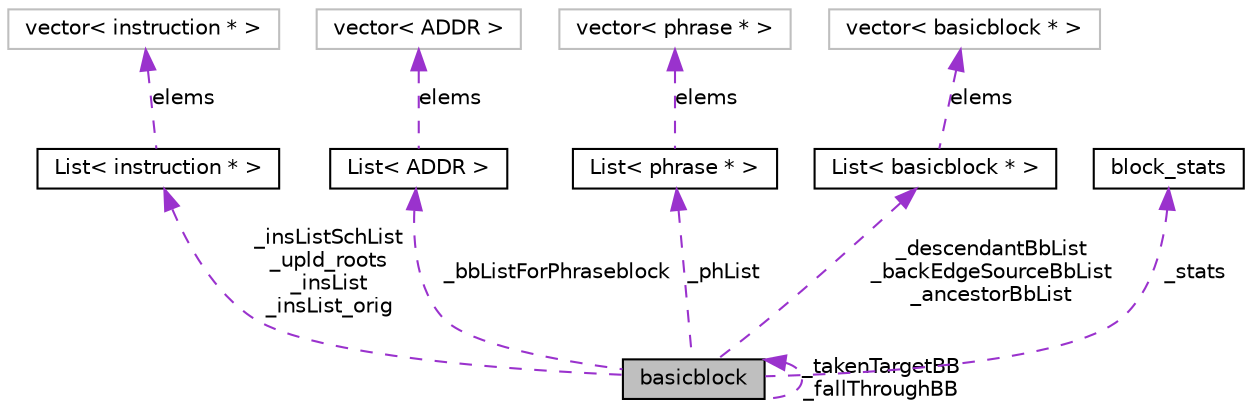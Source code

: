 digraph G
{
  edge [fontname="Helvetica",fontsize="10",labelfontname="Helvetica",labelfontsize="10"];
  node [fontname="Helvetica",fontsize="10",shape=record];
  Node1 [label="basicblock",height=0.2,width=0.4,color="black", fillcolor="grey75", style="filled" fontcolor="black"];
  Node1 -> Node1 [dir=back,color="darkorchid3",fontsize="10",style="dashed",label="_takenTargetBB\n_fallThroughBB"];
  Node2 -> Node1 [dir=back,color="darkorchid3",fontsize="10",style="dashed",label="_insListSchList\n_upld_roots\n_insList\n_insList_orig"];
  Node2 [label="List\< instruction * \>",height=0.2,width=0.4,color="black", fillcolor="white", style="filled",URL="$classList.html"];
  Node3 -> Node2 [dir=back,color="darkorchid3",fontsize="10",style="dashed",label="elems"];
  Node3 [label="vector\< instruction * \>",height=0.2,width=0.4,color="grey75", fillcolor="white", style="filled"];
  Node4 -> Node1 [dir=back,color="darkorchid3",fontsize="10",style="dashed",label="_bbListForPhraseblock"];
  Node4 [label="List\< ADDR \>",height=0.2,width=0.4,color="black", fillcolor="white", style="filled",URL="$classList.html"];
  Node5 -> Node4 [dir=back,color="darkorchid3",fontsize="10",style="dashed",label="elems"];
  Node5 [label="vector\< ADDR \>",height=0.2,width=0.4,color="grey75", fillcolor="white", style="filled"];
  Node6 -> Node1 [dir=back,color="darkorchid3",fontsize="10",style="dashed",label="_phList"];
  Node6 [label="List\< phrase * \>",height=0.2,width=0.4,color="black", fillcolor="white", style="filled",URL="$classList.html"];
  Node7 -> Node6 [dir=back,color="darkorchid3",fontsize="10",style="dashed",label="elems"];
  Node7 [label="vector\< phrase * \>",height=0.2,width=0.4,color="grey75", fillcolor="white", style="filled"];
  Node8 -> Node1 [dir=back,color="darkorchid3",fontsize="10",style="dashed",label="_descendantBbList\n_backEdgeSourceBbList\n_ancestorBbList"];
  Node8 [label="List\< basicblock * \>",height=0.2,width=0.4,color="black", fillcolor="white", style="filled",URL="$classList.html"];
  Node9 -> Node8 [dir=back,color="darkorchid3",fontsize="10",style="dashed",label="elems"];
  Node9 [label="vector\< basicblock * \>",height=0.2,width=0.4,color="grey75", fillcolor="white", style="filled"];
  Node10 -> Node1 [dir=back,color="darkorchid3",fontsize="10",style="dashed",label="_stats"];
  Node10 [label="block_stats",height=0.2,width=0.4,color="black", fillcolor="white", style="filled",URL="$structblock__stats.html"];
}
